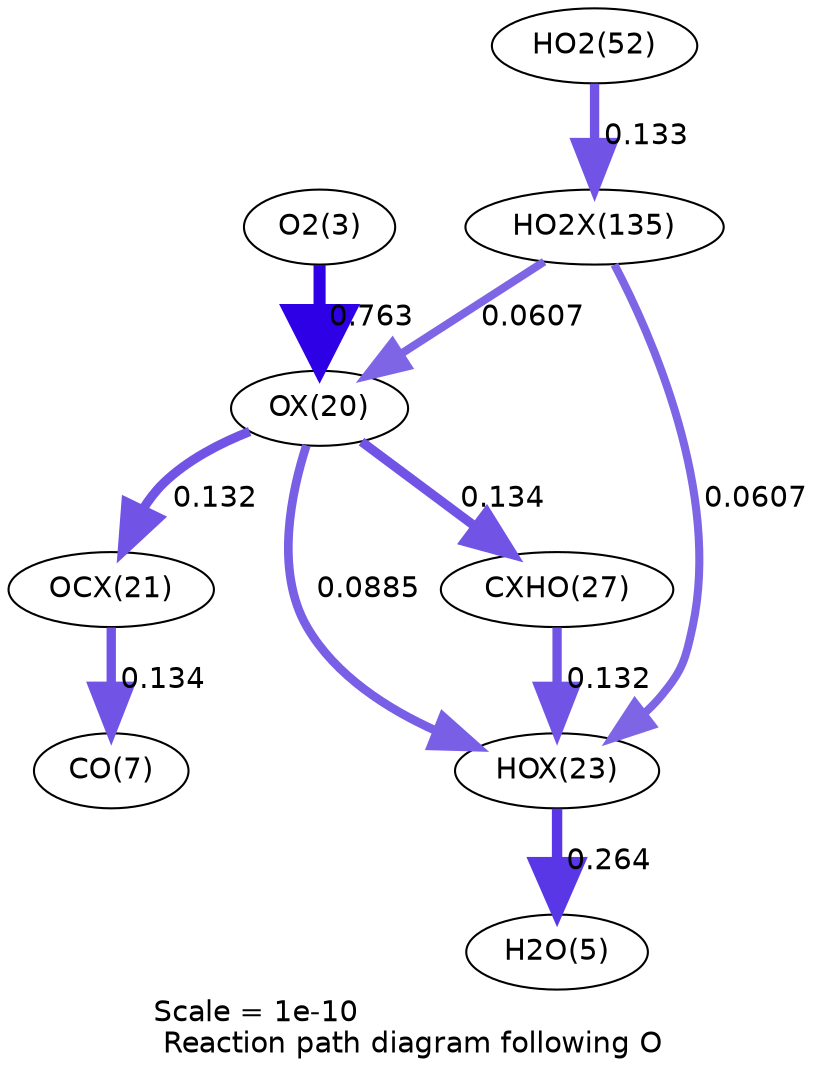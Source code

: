 digraph reaction_paths {
center=1;
s5 -> s24[fontname="Helvetica", penwidth=5.8, arrowsize=2.9, color="0.7, 1.26, 0.9"
, label=" 0.763"];
s24 -> s27[fontname="Helvetica", penwidth=4.17, arrowsize=2.08, color="0.7, 0.589, 0.9"
, label=" 0.0885"];
s24 -> s29[fontname="Helvetica", penwidth=4.48, arrowsize=2.24, color="0.7, 0.634, 0.9"
, label=" 0.134"];
s24 -> s25[fontname="Helvetica", penwidth=4.47, arrowsize=2.24, color="0.7, 0.632, 0.9"
, label=" 0.132"];
s39 -> s24[fontname="Helvetica", penwidth=3.88, arrowsize=1.94, color="0.7, 0.561, 0.9"
, label=" 0.0607"];
s27 -> s7[fontname="Helvetica", penwidth=4.99, arrowsize=2.5, color="0.7, 0.764, 0.9"
, label=" 0.264"];
s29 -> s27[fontname="Helvetica", penwidth=4.47, arrowsize=2.24, color="0.7, 0.632, 0.9"
, label=" 0.132"];
s39 -> s27[fontname="Helvetica", penwidth=3.88, arrowsize=1.94, color="0.7, 0.561, 0.9"
, label=" 0.0607"];
s25 -> s9[fontname="Helvetica", penwidth=4.48, arrowsize=2.24, color="0.7, 0.634, 0.9"
, label=" 0.134"];
s21 -> s39[fontname="Helvetica", penwidth=4.48, arrowsize=2.24, color="0.7, 0.633, 0.9"
, label=" 0.133"];
s5 [ fontname="Helvetica", label="O2(3)"];
s7 [ fontname="Helvetica", label="H2O(5)"];
s9 [ fontname="Helvetica", label="CO(7)"];
s21 [ fontname="Helvetica", label="HO2(52)"];
s24 [ fontname="Helvetica", label="OX(20)"];
s25 [ fontname="Helvetica", label="OCX(21)"];
s27 [ fontname="Helvetica", label="HOX(23)"];
s29 [ fontname="Helvetica", label="CXHO(27)"];
s39 [ fontname="Helvetica", label="HO2X(135)"];
 label = "Scale = 1e-10\l Reaction path diagram following O";
 fontname = "Helvetica";
}
